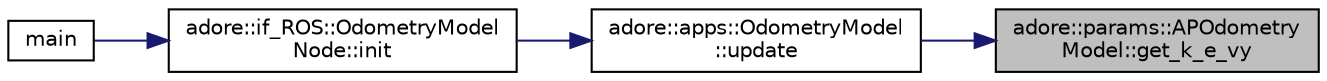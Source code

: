 digraph "adore::params::APOdometryModel::get_k_e_vy"
{
 // LATEX_PDF_SIZE
  edge [fontname="Helvetica",fontsize="10",labelfontname="Helvetica",labelfontsize="10"];
  node [fontname="Helvetica",fontsize="10",shape=record];
  rankdir="RL";
  Node1 [label="adore::params::APOdometry\lModel::get_k_e_vy",height=0.2,width=0.4,color="black", fillcolor="grey75", style="filled", fontcolor="black",tooltip=" "];
  Node1 -> Node2 [dir="back",color="midnightblue",fontsize="10",style="solid",fontname="Helvetica"];
  Node2 [label="adore::apps::OdometryModel\l::update",height=0.2,width=0.4,color="black", fillcolor="white", style="filled",URL="$classadore_1_1apps_1_1OdometryModel.html#a2b8a8009f336999f7768a9eba0590c75",tooltip="simulation step of the odometry estimate model"];
  Node2 -> Node3 [dir="back",color="midnightblue",fontsize="10",style="solid",fontname="Helvetica"];
  Node3 [label="adore::if_ROS::OdometryModel\lNode::init",height=0.2,width=0.4,color="black", fillcolor="white", style="filled",URL="$classadore_1_1if__ROS_1_1OdometryModelNode.html#aa2f0b1687532cb423461e448e4f9cc57",tooltip=" "];
  Node3 -> Node4 [dir="back",color="midnightblue",fontsize="10",style="solid",fontname="Helvetica"];
  Node4 [label="main",height=0.2,width=0.4,color="black", fillcolor="white", style="filled",URL="$adore__odometrymodel__node_8cpp.html#a3c04138a5bfe5d72780bb7e82a18e627",tooltip=" "];
}
